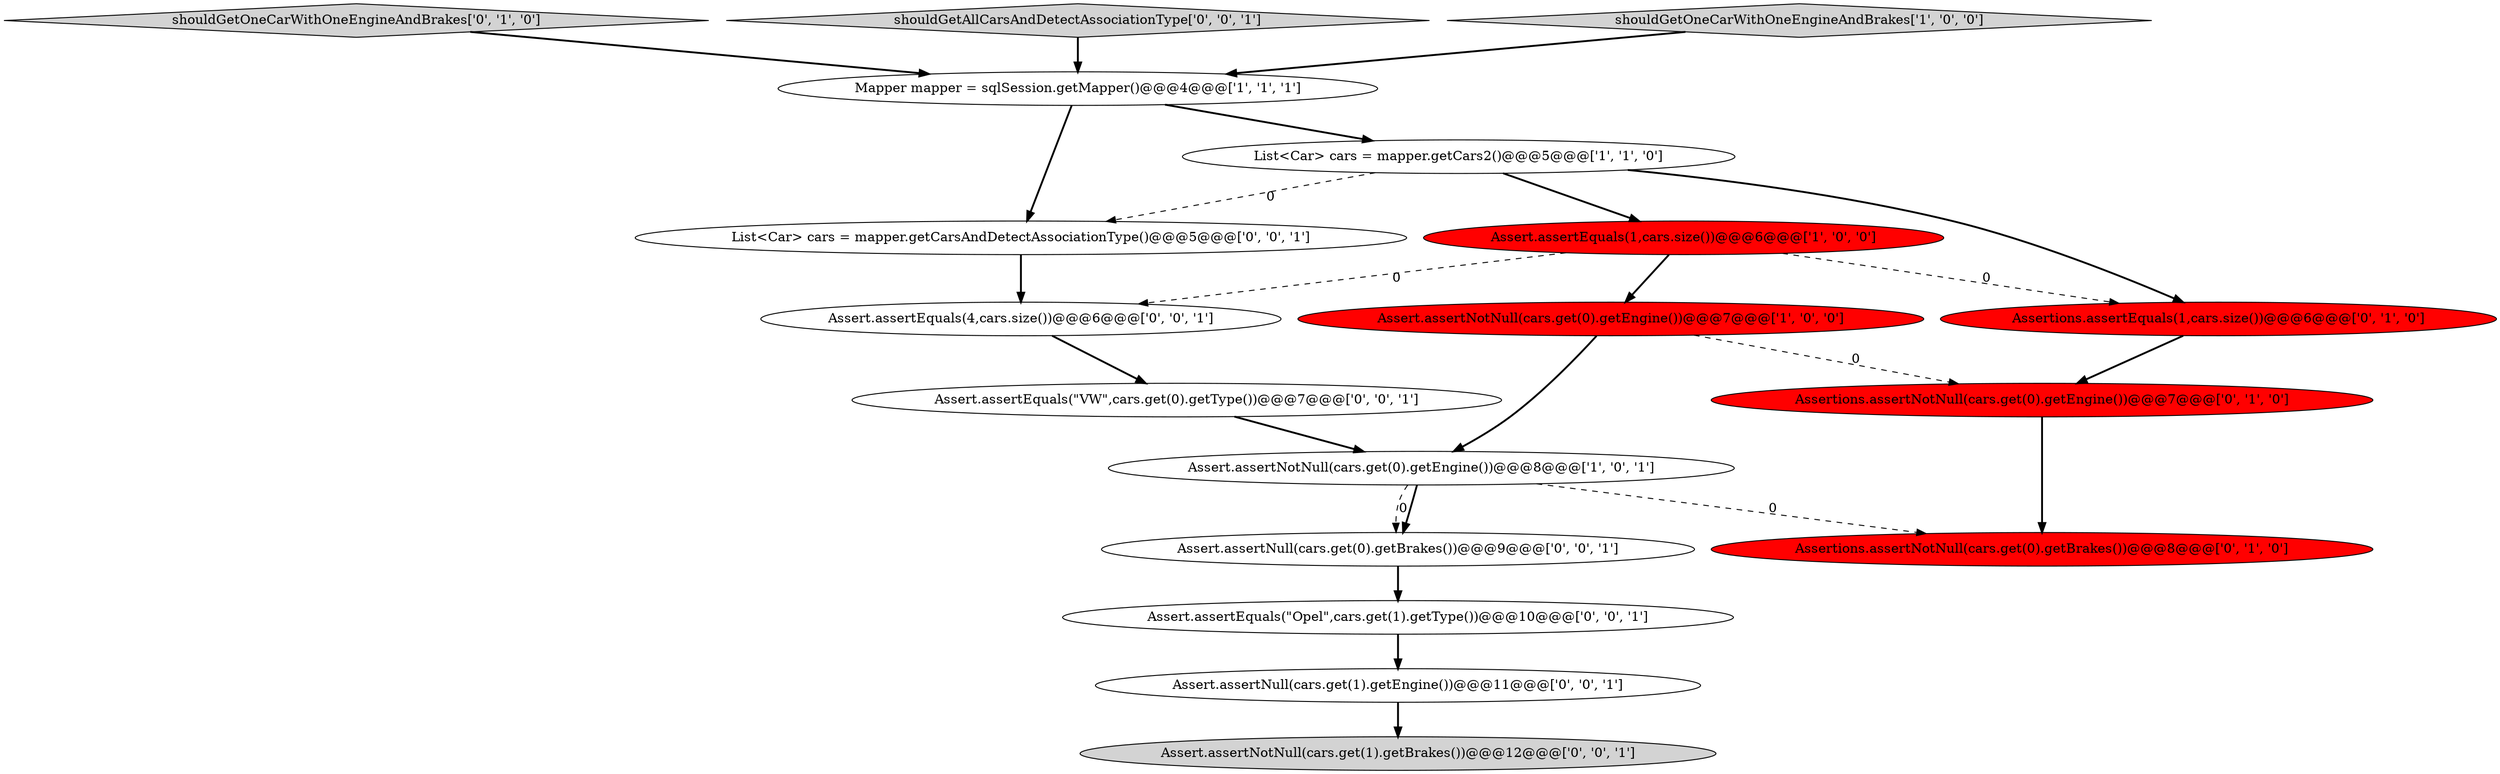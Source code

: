 digraph {
14 [style = filled, label = "Assert.assertEquals(\"Opel\",cars.get(1).getType())@@@10@@@['0', '0', '1']", fillcolor = white, shape = ellipse image = "AAA0AAABBB3BBB"];
1 [style = filled, label = "Assert.assertNotNull(cars.get(0).getEngine())@@@8@@@['1', '0', '1']", fillcolor = white, shape = ellipse image = "AAA0AAABBB1BBB"];
3 [style = filled, label = "Assert.assertEquals(1,cars.size())@@@6@@@['1', '0', '0']", fillcolor = red, shape = ellipse image = "AAA1AAABBB1BBB"];
4 [style = filled, label = "Assert.assertNotNull(cars.get(0).getEngine())@@@7@@@['1', '0', '0']", fillcolor = red, shape = ellipse image = "AAA1AAABBB1BBB"];
10 [style = filled, label = "List<Car> cars = mapper.getCarsAndDetectAssociationType()@@@5@@@['0', '0', '1']", fillcolor = white, shape = ellipse image = "AAA0AAABBB3BBB"];
0 [style = filled, label = "List<Car> cars = mapper.getCars2()@@@5@@@['1', '1', '0']", fillcolor = white, shape = ellipse image = "AAA0AAABBB1BBB"];
8 [style = filled, label = "shouldGetOneCarWithOneEngineAndBrakes['0', '1', '0']", fillcolor = lightgray, shape = diamond image = "AAA0AAABBB2BBB"];
9 [style = filled, label = "Assertions.assertEquals(1,cars.size())@@@6@@@['0', '1', '0']", fillcolor = red, shape = ellipse image = "AAA1AAABBB2BBB"];
12 [style = filled, label = "Assert.assertEquals(\"VW\",cars.get(0).getType())@@@7@@@['0', '0', '1']", fillcolor = white, shape = ellipse image = "AAA0AAABBB3BBB"];
15 [style = filled, label = "Assert.assertNull(cars.get(0).getBrakes())@@@9@@@['0', '0', '1']", fillcolor = white, shape = ellipse image = "AAA0AAABBB3BBB"];
11 [style = filled, label = "Assert.assertNull(cars.get(1).getEngine())@@@11@@@['0', '0', '1']", fillcolor = white, shape = ellipse image = "AAA0AAABBB3BBB"];
13 [style = filled, label = "Assert.assertNotNull(cars.get(1).getBrakes())@@@12@@@['0', '0', '1']", fillcolor = lightgray, shape = ellipse image = "AAA0AAABBB3BBB"];
17 [style = filled, label = "Assert.assertEquals(4,cars.size())@@@6@@@['0', '0', '1']", fillcolor = white, shape = ellipse image = "AAA0AAABBB3BBB"];
7 [style = filled, label = "Assertions.assertNotNull(cars.get(0).getBrakes())@@@8@@@['0', '1', '0']", fillcolor = red, shape = ellipse image = "AAA1AAABBB2BBB"];
6 [style = filled, label = "Assertions.assertNotNull(cars.get(0).getEngine())@@@7@@@['0', '1', '0']", fillcolor = red, shape = ellipse image = "AAA1AAABBB2BBB"];
2 [style = filled, label = "Mapper mapper = sqlSession.getMapper()@@@4@@@['1', '1', '1']", fillcolor = white, shape = ellipse image = "AAA0AAABBB1BBB"];
16 [style = filled, label = "shouldGetAllCarsAndDetectAssociationType['0', '0', '1']", fillcolor = lightgray, shape = diamond image = "AAA0AAABBB3BBB"];
5 [style = filled, label = "shouldGetOneCarWithOneEngineAndBrakes['1', '0', '0']", fillcolor = lightgray, shape = diamond image = "AAA0AAABBB1BBB"];
0->3 [style = bold, label=""];
0->9 [style = bold, label=""];
3->17 [style = dashed, label="0"];
15->14 [style = bold, label=""];
1->15 [style = dashed, label="0"];
1->15 [style = bold, label=""];
10->17 [style = bold, label=""];
16->2 [style = bold, label=""];
4->6 [style = dashed, label="0"];
2->10 [style = bold, label=""];
12->1 [style = bold, label=""];
3->4 [style = bold, label=""];
0->10 [style = dashed, label="0"];
9->6 [style = bold, label=""];
5->2 [style = bold, label=""];
2->0 [style = bold, label=""];
17->12 [style = bold, label=""];
8->2 [style = bold, label=""];
3->9 [style = dashed, label="0"];
11->13 [style = bold, label=""];
4->1 [style = bold, label=""];
1->7 [style = dashed, label="0"];
6->7 [style = bold, label=""];
14->11 [style = bold, label=""];
}
